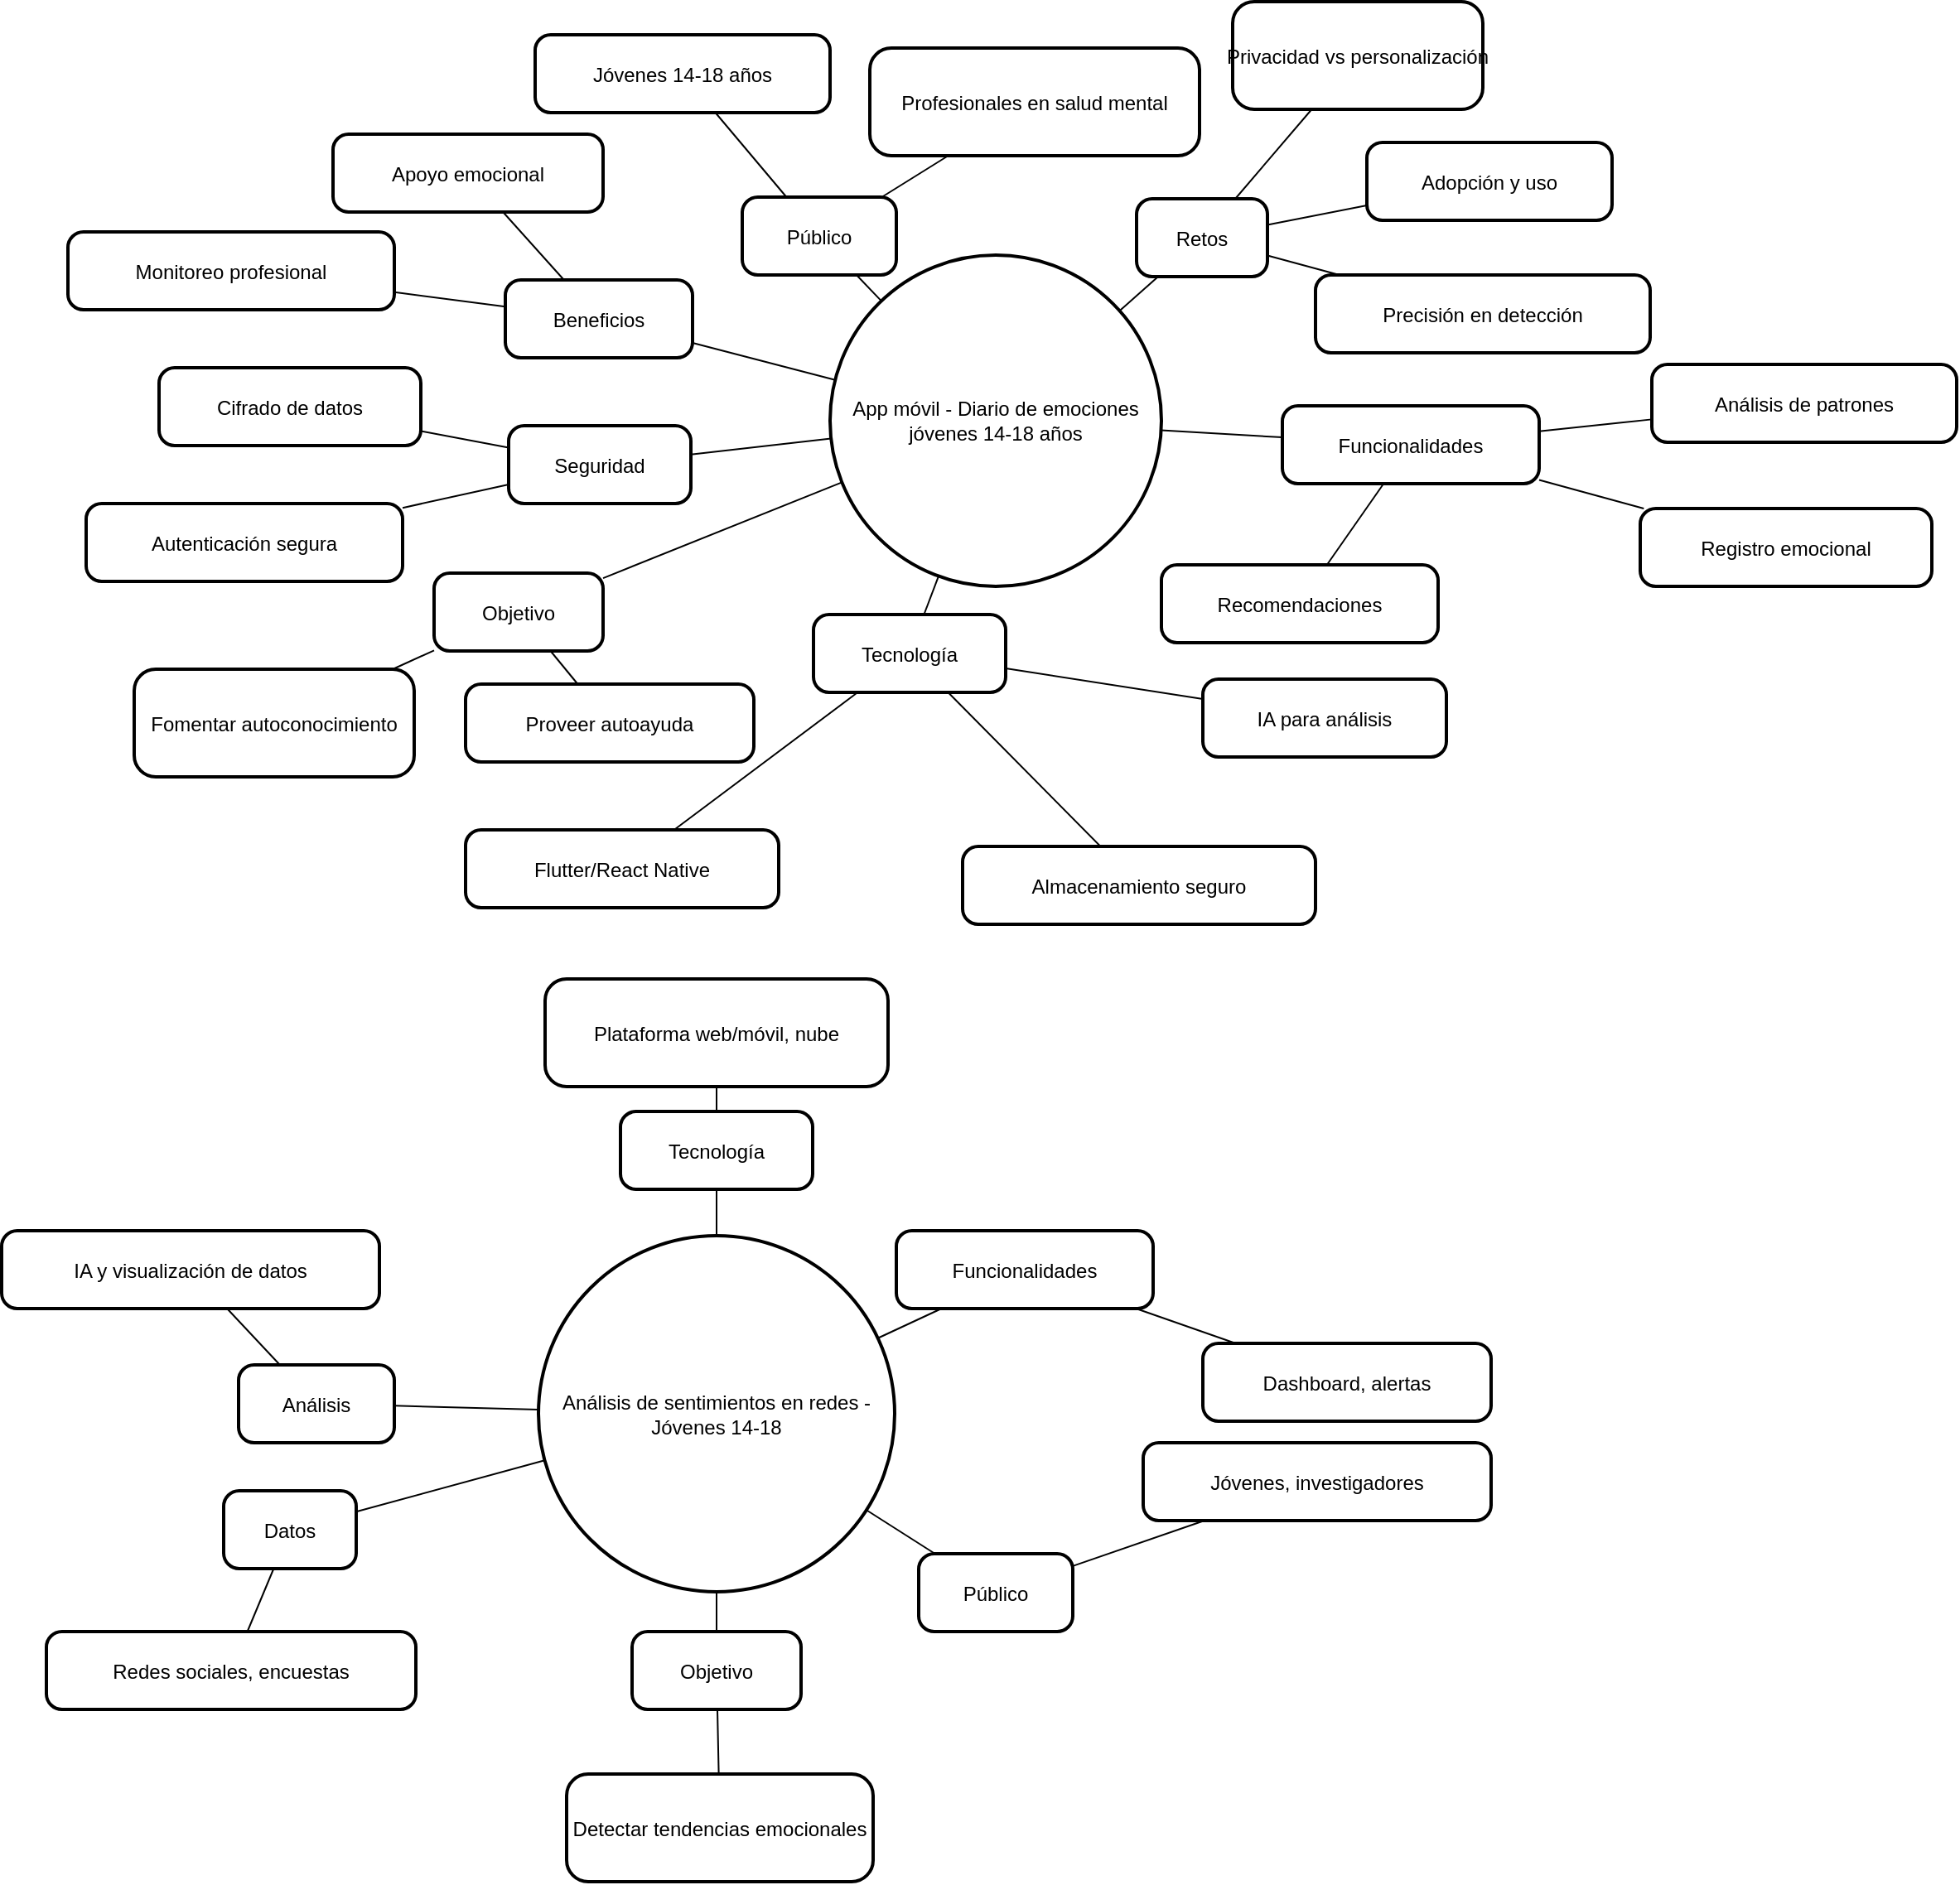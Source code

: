 <mxfile version="26.0.15">
  <diagram name="Página-1" id="_4_cftB0WhaDeEuNWF46">
    <mxGraphModel dx="2117" dy="557" grid="1" gridSize="10" guides="1" tooltips="1" connect="1" arrows="1" fold="1" page="1" pageScale="1" pageWidth="827" pageHeight="1169" math="0" shadow="0">
      <root>
        <mxCell id="0" />
        <mxCell id="1" parent="0" />
        <mxCell id="VqP6LrmRbo0DqeM2YjYs-1" value="App móvil - Diario de emociones jóvenes 14-18 años" style="ellipse;aspect=fixed;strokeWidth=2;whiteSpace=wrap;" vertex="1" parent="1">
          <mxGeometry x="480" y="173" width="200" height="200" as="geometry" />
        </mxCell>
        <mxCell id="VqP6LrmRbo0DqeM2YjYs-2" value="Objetivo" style="rounded=1;arcSize=20;strokeWidth=2" vertex="1" parent="1">
          <mxGeometry x="241" y="365" width="102" height="47" as="geometry" />
        </mxCell>
        <mxCell id="VqP6LrmRbo0DqeM2YjYs-3" value="Fomentar autoconocimiento" style="rounded=1;arcSize=20;strokeWidth=2" vertex="1" parent="1">
          <mxGeometry x="60" y="423" width="169" height="65" as="geometry" />
        </mxCell>
        <mxCell id="VqP6LrmRbo0DqeM2YjYs-4" value="Proveer autoayuda" style="rounded=1;arcSize=20;strokeWidth=2" vertex="1" parent="1">
          <mxGeometry x="260" y="432" width="174" height="47" as="geometry" />
        </mxCell>
        <mxCell id="VqP6LrmRbo0DqeM2YjYs-5" value="Público" style="rounded=1;arcSize=20;strokeWidth=2" vertex="1" parent="1">
          <mxGeometry x="427" y="138" width="93" height="47" as="geometry" />
        </mxCell>
        <mxCell id="VqP6LrmRbo0DqeM2YjYs-6" value="Jóvenes 14-18 años" style="rounded=1;arcSize=20;strokeWidth=2" vertex="1" parent="1">
          <mxGeometry x="302" y="40" width="178" height="47" as="geometry" />
        </mxCell>
        <mxCell id="VqP6LrmRbo0DqeM2YjYs-7" value="Profesionales en salud mental" style="rounded=1;arcSize=20;strokeWidth=2" vertex="1" parent="1">
          <mxGeometry x="504" y="48" width="199" height="65" as="geometry" />
        </mxCell>
        <mxCell id="VqP6LrmRbo0DqeM2YjYs-8" value="Funcionalidades" style="rounded=1;arcSize=20;strokeWidth=2" vertex="1" parent="1">
          <mxGeometry x="753" y="264" width="155" height="47" as="geometry" />
        </mxCell>
        <mxCell id="VqP6LrmRbo0DqeM2YjYs-9" value="Registro emocional" style="rounded=1;arcSize=20;strokeWidth=2" vertex="1" parent="1">
          <mxGeometry x="969" y="326" width="176" height="47" as="geometry" />
        </mxCell>
        <mxCell id="VqP6LrmRbo0DqeM2YjYs-10" value="Análisis de patrones" style="rounded=1;arcSize=20;strokeWidth=2" vertex="1" parent="1">
          <mxGeometry x="976" y="239" width="184" height="47" as="geometry" />
        </mxCell>
        <mxCell id="VqP6LrmRbo0DqeM2YjYs-11" value="Recomendaciones" style="rounded=1;arcSize=20;strokeWidth=2" vertex="1" parent="1">
          <mxGeometry x="680" y="360" width="167" height="47" as="geometry" />
        </mxCell>
        <mxCell id="VqP6LrmRbo0DqeM2YjYs-12" value="Tecnología" style="rounded=1;arcSize=20;strokeWidth=2" vertex="1" parent="1">
          <mxGeometry x="470" y="390" width="116" height="47" as="geometry" />
        </mxCell>
        <mxCell id="VqP6LrmRbo0DqeM2YjYs-13" value="Flutter/React Native" style="rounded=1;arcSize=20;strokeWidth=2" vertex="1" parent="1">
          <mxGeometry x="260" y="520" width="189" height="47" as="geometry" />
        </mxCell>
        <mxCell id="VqP6LrmRbo0DqeM2YjYs-14" value="IA para análisis" style="rounded=1;arcSize=20;strokeWidth=2" vertex="1" parent="1">
          <mxGeometry x="705" y="429" width="147" height="47" as="geometry" />
        </mxCell>
        <mxCell id="VqP6LrmRbo0DqeM2YjYs-15" value="Almacenamiento seguro" style="rounded=1;arcSize=20;strokeWidth=2" vertex="1" parent="1">
          <mxGeometry x="560" y="530" width="213" height="47" as="geometry" />
        </mxCell>
        <mxCell id="VqP6LrmRbo0DqeM2YjYs-16" value="Seguridad" style="rounded=1;arcSize=20;strokeWidth=2" vertex="1" parent="1">
          <mxGeometry x="286" y="276" width="110" height="47" as="geometry" />
        </mxCell>
        <mxCell id="VqP6LrmRbo0DqeM2YjYs-17" value="Cifrado de datos" style="rounded=1;arcSize=20;strokeWidth=2" vertex="1" parent="1">
          <mxGeometry x="75" y="241" width="158" height="47" as="geometry" />
        </mxCell>
        <mxCell id="VqP6LrmRbo0DqeM2YjYs-18" value="Autenticación segura" style="rounded=1;arcSize=20;strokeWidth=2" vertex="1" parent="1">
          <mxGeometry x="31" y="323" width="191" height="47" as="geometry" />
        </mxCell>
        <mxCell id="VqP6LrmRbo0DqeM2YjYs-19" value="Beneficios" style="rounded=1;arcSize=20;strokeWidth=2" vertex="1" parent="1">
          <mxGeometry x="284" y="188" width="113" height="47" as="geometry" />
        </mxCell>
        <mxCell id="VqP6LrmRbo0DqeM2YjYs-20" value="Apoyo emocional" style="rounded=1;arcSize=20;strokeWidth=2" vertex="1" parent="1">
          <mxGeometry x="180" y="100" width="163" height="47" as="geometry" />
        </mxCell>
        <mxCell id="VqP6LrmRbo0DqeM2YjYs-21" value="Monitoreo profesional" style="rounded=1;arcSize=20;strokeWidth=2" vertex="1" parent="1">
          <mxGeometry x="20" y="159" width="197" height="47" as="geometry" />
        </mxCell>
        <mxCell id="VqP6LrmRbo0DqeM2YjYs-22" value="Retos" style="rounded=1;arcSize=20;strokeWidth=2" vertex="1" parent="1">
          <mxGeometry x="665" y="139" width="79" height="47" as="geometry" />
        </mxCell>
        <mxCell id="VqP6LrmRbo0DqeM2YjYs-23" value="Precisión en detección" style="rounded=1;arcSize=20;strokeWidth=2" vertex="1" parent="1">
          <mxGeometry x="773" y="185" width="202" height="47" as="geometry" />
        </mxCell>
        <mxCell id="VqP6LrmRbo0DqeM2YjYs-24" value="Privacidad vs personalización" style="rounded=1;arcSize=20;strokeWidth=2" vertex="1" parent="1">
          <mxGeometry x="723" y="20" width="151" height="65" as="geometry" />
        </mxCell>
        <mxCell id="VqP6LrmRbo0DqeM2YjYs-25" value="Adopción y uso" style="rounded=1;arcSize=20;strokeWidth=2" vertex="1" parent="1">
          <mxGeometry x="804" y="105" width="148" height="47" as="geometry" />
        </mxCell>
        <mxCell id="VqP6LrmRbo0DqeM2YjYs-26" style="endArrow=none;rounded=0;" edge="1" parent="1" source="VqP6LrmRbo0DqeM2YjYs-1" target="VqP6LrmRbo0DqeM2YjYs-2">
          <mxGeometry relative="1" as="geometry" />
        </mxCell>
        <mxCell id="VqP6LrmRbo0DqeM2YjYs-27" style="endArrow=none;rounded=0;" edge="1" parent="1" source="VqP6LrmRbo0DqeM2YjYs-1" target="VqP6LrmRbo0DqeM2YjYs-5">
          <mxGeometry relative="1" as="geometry" />
        </mxCell>
        <mxCell id="VqP6LrmRbo0DqeM2YjYs-28" style="endArrow=none;rounded=0;" edge="1" parent="1" source="VqP6LrmRbo0DqeM2YjYs-1" target="VqP6LrmRbo0DqeM2YjYs-8">
          <mxGeometry relative="1" as="geometry" />
        </mxCell>
        <mxCell id="VqP6LrmRbo0DqeM2YjYs-29" style="endArrow=none;rounded=0;" edge="1" parent="1" source="VqP6LrmRbo0DqeM2YjYs-1" target="VqP6LrmRbo0DqeM2YjYs-12">
          <mxGeometry relative="1" as="geometry" />
        </mxCell>
        <mxCell id="VqP6LrmRbo0DqeM2YjYs-30" style="endArrow=none;rounded=0;" edge="1" parent="1" source="VqP6LrmRbo0DqeM2YjYs-1" target="VqP6LrmRbo0DqeM2YjYs-16">
          <mxGeometry relative="1" as="geometry" />
        </mxCell>
        <mxCell id="VqP6LrmRbo0DqeM2YjYs-31" style="endArrow=none;rounded=0;" edge="1" parent="1" source="VqP6LrmRbo0DqeM2YjYs-1" target="VqP6LrmRbo0DqeM2YjYs-19">
          <mxGeometry relative="1" as="geometry" />
        </mxCell>
        <mxCell id="VqP6LrmRbo0DqeM2YjYs-32" style="endArrow=none;rounded=0;" edge="1" parent="1" source="VqP6LrmRbo0DqeM2YjYs-1" target="VqP6LrmRbo0DqeM2YjYs-22">
          <mxGeometry relative="1" as="geometry" />
        </mxCell>
        <mxCell id="VqP6LrmRbo0DqeM2YjYs-33" style="endArrow=none;rounded=0;" edge="1" parent="1" source="VqP6LrmRbo0DqeM2YjYs-2" target="VqP6LrmRbo0DqeM2YjYs-3">
          <mxGeometry relative="1" as="geometry" />
        </mxCell>
        <mxCell id="VqP6LrmRbo0DqeM2YjYs-34" style="endArrow=none;rounded=0;" edge="1" parent="1" source="VqP6LrmRbo0DqeM2YjYs-2" target="VqP6LrmRbo0DqeM2YjYs-4">
          <mxGeometry relative="1" as="geometry" />
        </mxCell>
        <mxCell id="VqP6LrmRbo0DqeM2YjYs-35" style="endArrow=none;rounded=0;" edge="1" parent="1" source="VqP6LrmRbo0DqeM2YjYs-5" target="VqP6LrmRbo0DqeM2YjYs-6">
          <mxGeometry relative="1" as="geometry" />
        </mxCell>
        <mxCell id="VqP6LrmRbo0DqeM2YjYs-36" style="endArrow=none;rounded=0;" edge="1" parent="1" source="VqP6LrmRbo0DqeM2YjYs-5" target="VqP6LrmRbo0DqeM2YjYs-7">
          <mxGeometry relative="1" as="geometry" />
        </mxCell>
        <mxCell id="VqP6LrmRbo0DqeM2YjYs-37" style="endArrow=none;rounded=0;" edge="1" parent="1" source="VqP6LrmRbo0DqeM2YjYs-8" target="VqP6LrmRbo0DqeM2YjYs-9">
          <mxGeometry relative="1" as="geometry" />
        </mxCell>
        <mxCell id="VqP6LrmRbo0DqeM2YjYs-38" style="endArrow=none;rounded=0;" edge="1" parent="1" source="VqP6LrmRbo0DqeM2YjYs-8" target="VqP6LrmRbo0DqeM2YjYs-10">
          <mxGeometry relative="1" as="geometry" />
        </mxCell>
        <mxCell id="VqP6LrmRbo0DqeM2YjYs-39" style="endArrow=none;rounded=0;" edge="1" parent="1" source="VqP6LrmRbo0DqeM2YjYs-8" target="VqP6LrmRbo0DqeM2YjYs-11">
          <mxGeometry relative="1" as="geometry" />
        </mxCell>
        <mxCell id="VqP6LrmRbo0DqeM2YjYs-40" style="endArrow=none;rounded=0;" edge="1" parent="1" source="VqP6LrmRbo0DqeM2YjYs-12" target="VqP6LrmRbo0DqeM2YjYs-13">
          <mxGeometry relative="1" as="geometry" />
        </mxCell>
        <mxCell id="VqP6LrmRbo0DqeM2YjYs-41" style="endArrow=none;rounded=0;" edge="1" parent="1" source="VqP6LrmRbo0DqeM2YjYs-12" target="VqP6LrmRbo0DqeM2YjYs-14">
          <mxGeometry relative="1" as="geometry" />
        </mxCell>
        <mxCell id="VqP6LrmRbo0DqeM2YjYs-42" style="endArrow=none;rounded=0;" edge="1" parent="1" source="VqP6LrmRbo0DqeM2YjYs-12" target="VqP6LrmRbo0DqeM2YjYs-15">
          <mxGeometry relative="1" as="geometry" />
        </mxCell>
        <mxCell id="VqP6LrmRbo0DqeM2YjYs-43" style="endArrow=none;rounded=0;" edge="1" parent="1" source="VqP6LrmRbo0DqeM2YjYs-16" target="VqP6LrmRbo0DqeM2YjYs-17">
          <mxGeometry relative="1" as="geometry" />
        </mxCell>
        <mxCell id="VqP6LrmRbo0DqeM2YjYs-44" style="endArrow=none;rounded=0;" edge="1" parent="1" source="VqP6LrmRbo0DqeM2YjYs-16" target="VqP6LrmRbo0DqeM2YjYs-18">
          <mxGeometry relative="1" as="geometry" />
        </mxCell>
        <mxCell id="VqP6LrmRbo0DqeM2YjYs-45" style="endArrow=none;rounded=0;" edge="1" parent="1" source="VqP6LrmRbo0DqeM2YjYs-19" target="VqP6LrmRbo0DqeM2YjYs-20">
          <mxGeometry relative="1" as="geometry" />
        </mxCell>
        <mxCell id="VqP6LrmRbo0DqeM2YjYs-46" style="endArrow=none;rounded=0;" edge="1" parent="1" source="VqP6LrmRbo0DqeM2YjYs-19" target="VqP6LrmRbo0DqeM2YjYs-21">
          <mxGeometry relative="1" as="geometry" />
        </mxCell>
        <mxCell id="VqP6LrmRbo0DqeM2YjYs-47" style="endArrow=none;rounded=0;" edge="1" parent="1" source="VqP6LrmRbo0DqeM2YjYs-22" target="VqP6LrmRbo0DqeM2YjYs-23">
          <mxGeometry relative="1" as="geometry" />
        </mxCell>
        <mxCell id="VqP6LrmRbo0DqeM2YjYs-48" style="endArrow=none;rounded=0;" edge="1" parent="1" source="VqP6LrmRbo0DqeM2YjYs-22" target="VqP6LrmRbo0DqeM2YjYs-24">
          <mxGeometry relative="1" as="geometry" />
        </mxCell>
        <mxCell id="VqP6LrmRbo0DqeM2YjYs-49" style="endArrow=none;rounded=0;" edge="1" parent="1" source="VqP6LrmRbo0DqeM2YjYs-22" target="VqP6LrmRbo0DqeM2YjYs-25">
          <mxGeometry relative="1" as="geometry" />
        </mxCell>
        <mxCell id="VqP6LrmRbo0DqeM2YjYs-101" value="Análisis de sentimientos en redes - Jóvenes 14-18" style="ellipse;aspect=fixed;strokeWidth=2;whiteSpace=wrap;" vertex="1" parent="1">
          <mxGeometry x="304" y="765" width="215" height="215" as="geometry" />
        </mxCell>
        <mxCell id="VqP6LrmRbo0DqeM2YjYs-102" value="Objetivo" style="rounded=1;arcSize=20;strokeWidth=2" vertex="1" parent="1">
          <mxGeometry x="360.5" y="1004" width="102" height="47" as="geometry" />
        </mxCell>
        <mxCell id="VqP6LrmRbo0DqeM2YjYs-103" value="Detectar tendencias emocionales" style="rounded=1;arcSize=20;strokeWidth=2" vertex="1" parent="1">
          <mxGeometry x="321" y="1090" width="185" height="65" as="geometry" />
        </mxCell>
        <mxCell id="VqP6LrmRbo0DqeM2YjYs-104" value="Público" style="rounded=1;arcSize=20;strokeWidth=2" vertex="1" parent="1">
          <mxGeometry x="533.5" y="957" width="93" height="47" as="geometry" />
        </mxCell>
        <mxCell id="VqP6LrmRbo0DqeM2YjYs-105" value="Jóvenes, investigadores" style="rounded=1;arcSize=20;strokeWidth=2" vertex="1" parent="1">
          <mxGeometry x="669" y="890" width="210" height="47" as="geometry" />
        </mxCell>
        <mxCell id="VqP6LrmRbo0DqeM2YjYs-106" value="Datos" style="rounded=1;arcSize=20;strokeWidth=2" vertex="1" parent="1">
          <mxGeometry x="114" y="919" width="80" height="47" as="geometry" />
        </mxCell>
        <mxCell id="VqP6LrmRbo0DqeM2YjYs-107" value="Redes sociales, encuestas" style="rounded=1;arcSize=20;strokeWidth=2" vertex="1" parent="1">
          <mxGeometry x="7" y="1004" width="223" height="47" as="geometry" />
        </mxCell>
        <mxCell id="VqP6LrmRbo0DqeM2YjYs-108" value="Análisis" style="rounded=1;arcSize=20;strokeWidth=2" vertex="1" parent="1">
          <mxGeometry x="123" y="843" width="94" height="47" as="geometry" />
        </mxCell>
        <mxCell id="VqP6LrmRbo0DqeM2YjYs-109" value="IA y visualización de datos" style="rounded=1;arcSize=20;strokeWidth=2" vertex="1" parent="1">
          <mxGeometry x="-20" y="762" width="228" height="47" as="geometry" />
        </mxCell>
        <mxCell id="VqP6LrmRbo0DqeM2YjYs-110" value="Funcionalidades" style="rounded=1;arcSize=20;strokeWidth=2" vertex="1" parent="1">
          <mxGeometry x="520" y="762" width="155" height="47" as="geometry" />
        </mxCell>
        <mxCell id="VqP6LrmRbo0DqeM2YjYs-111" value="Dashboard, alertas" style="rounded=1;arcSize=20;strokeWidth=2" vertex="1" parent="1">
          <mxGeometry x="705" y="830" width="174" height="47" as="geometry" />
        </mxCell>
        <mxCell id="VqP6LrmRbo0DqeM2YjYs-112" value="Tecnología" style="rounded=1;arcSize=20;strokeWidth=2" vertex="1" parent="1">
          <mxGeometry x="353.5" y="690" width="116" height="47" as="geometry" />
        </mxCell>
        <mxCell id="VqP6LrmRbo0DqeM2YjYs-113" value="Plataforma web/móvil, nube" style="rounded=1;arcSize=20;strokeWidth=2" vertex="1" parent="1">
          <mxGeometry x="308" y="610" width="207" height="65" as="geometry" />
        </mxCell>
        <mxCell id="VqP6LrmRbo0DqeM2YjYs-114" style="endArrow=none;rounded=0;" edge="1" parent="1" source="VqP6LrmRbo0DqeM2YjYs-101" target="VqP6LrmRbo0DqeM2YjYs-102">
          <mxGeometry relative="1" as="geometry" />
        </mxCell>
        <mxCell id="VqP6LrmRbo0DqeM2YjYs-115" style="endArrow=none;rounded=0;" edge="1" parent="1" source="VqP6LrmRbo0DqeM2YjYs-101" target="VqP6LrmRbo0DqeM2YjYs-104">
          <mxGeometry relative="1" as="geometry" />
        </mxCell>
        <mxCell id="VqP6LrmRbo0DqeM2YjYs-116" style="endArrow=none;rounded=0;" edge="1" parent="1" source="VqP6LrmRbo0DqeM2YjYs-101" target="VqP6LrmRbo0DqeM2YjYs-106">
          <mxGeometry relative="1" as="geometry" />
        </mxCell>
        <mxCell id="VqP6LrmRbo0DqeM2YjYs-117" style="endArrow=none;rounded=0;" edge="1" parent="1" source="VqP6LrmRbo0DqeM2YjYs-101" target="VqP6LrmRbo0DqeM2YjYs-108">
          <mxGeometry relative="1" as="geometry" />
        </mxCell>
        <mxCell id="VqP6LrmRbo0DqeM2YjYs-118" style="endArrow=none;rounded=0;" edge="1" parent="1" source="VqP6LrmRbo0DqeM2YjYs-101" target="VqP6LrmRbo0DqeM2YjYs-110">
          <mxGeometry relative="1" as="geometry" />
        </mxCell>
        <mxCell id="VqP6LrmRbo0DqeM2YjYs-119" style="endArrow=none;rounded=0;" edge="1" parent="1" source="VqP6LrmRbo0DqeM2YjYs-101" target="VqP6LrmRbo0DqeM2YjYs-112">
          <mxGeometry relative="1" as="geometry" />
        </mxCell>
        <mxCell id="VqP6LrmRbo0DqeM2YjYs-120" style="endArrow=none;rounded=0;" edge="1" parent="1" source="VqP6LrmRbo0DqeM2YjYs-102" target="VqP6LrmRbo0DqeM2YjYs-103">
          <mxGeometry relative="1" as="geometry" />
        </mxCell>
        <mxCell id="VqP6LrmRbo0DqeM2YjYs-121" style="endArrow=none;rounded=0;" edge="1" parent="1" source="VqP6LrmRbo0DqeM2YjYs-104" target="VqP6LrmRbo0DqeM2YjYs-105">
          <mxGeometry relative="1" as="geometry" />
        </mxCell>
        <mxCell id="VqP6LrmRbo0DqeM2YjYs-122" style="endArrow=none;rounded=0;" edge="1" parent="1" source="VqP6LrmRbo0DqeM2YjYs-106" target="VqP6LrmRbo0DqeM2YjYs-107">
          <mxGeometry relative="1" as="geometry" />
        </mxCell>
        <mxCell id="VqP6LrmRbo0DqeM2YjYs-123" style="endArrow=none;rounded=0;" edge="1" parent="1" source="VqP6LrmRbo0DqeM2YjYs-108" target="VqP6LrmRbo0DqeM2YjYs-109">
          <mxGeometry relative="1" as="geometry" />
        </mxCell>
        <mxCell id="VqP6LrmRbo0DqeM2YjYs-124" style="endArrow=none;rounded=0;" edge="1" parent="1" source="VqP6LrmRbo0DqeM2YjYs-110" target="VqP6LrmRbo0DqeM2YjYs-111">
          <mxGeometry relative="1" as="geometry" />
        </mxCell>
        <mxCell id="VqP6LrmRbo0DqeM2YjYs-125" style="endArrow=none;rounded=0;" edge="1" parent="1" source="VqP6LrmRbo0DqeM2YjYs-112" target="VqP6LrmRbo0DqeM2YjYs-113">
          <mxGeometry relative="1" as="geometry" />
        </mxCell>
      </root>
    </mxGraphModel>
  </diagram>
</mxfile>
